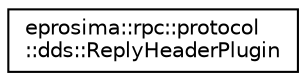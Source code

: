 digraph "Graphical Class Hierarchy"
{
  edge [fontname="Helvetica",fontsize="10",labelfontname="Helvetica",labelfontsize="10"];
  node [fontname="Helvetica",fontsize="10",shape=record];
  rankdir="LR";
  Node1 [label="eprosima::rpc::protocol\l::dds::ReplyHeaderPlugin",height=0.2,width=0.4,color="black", fillcolor="white", style="filled",URL="$classeprosima_1_1rpc_1_1protocol_1_1dds_1_1_reply_header_plugin.html",tooltip="This class offers the functions needed by DDS middleware to use the class ReplyHeaderPlugin. "];
}
